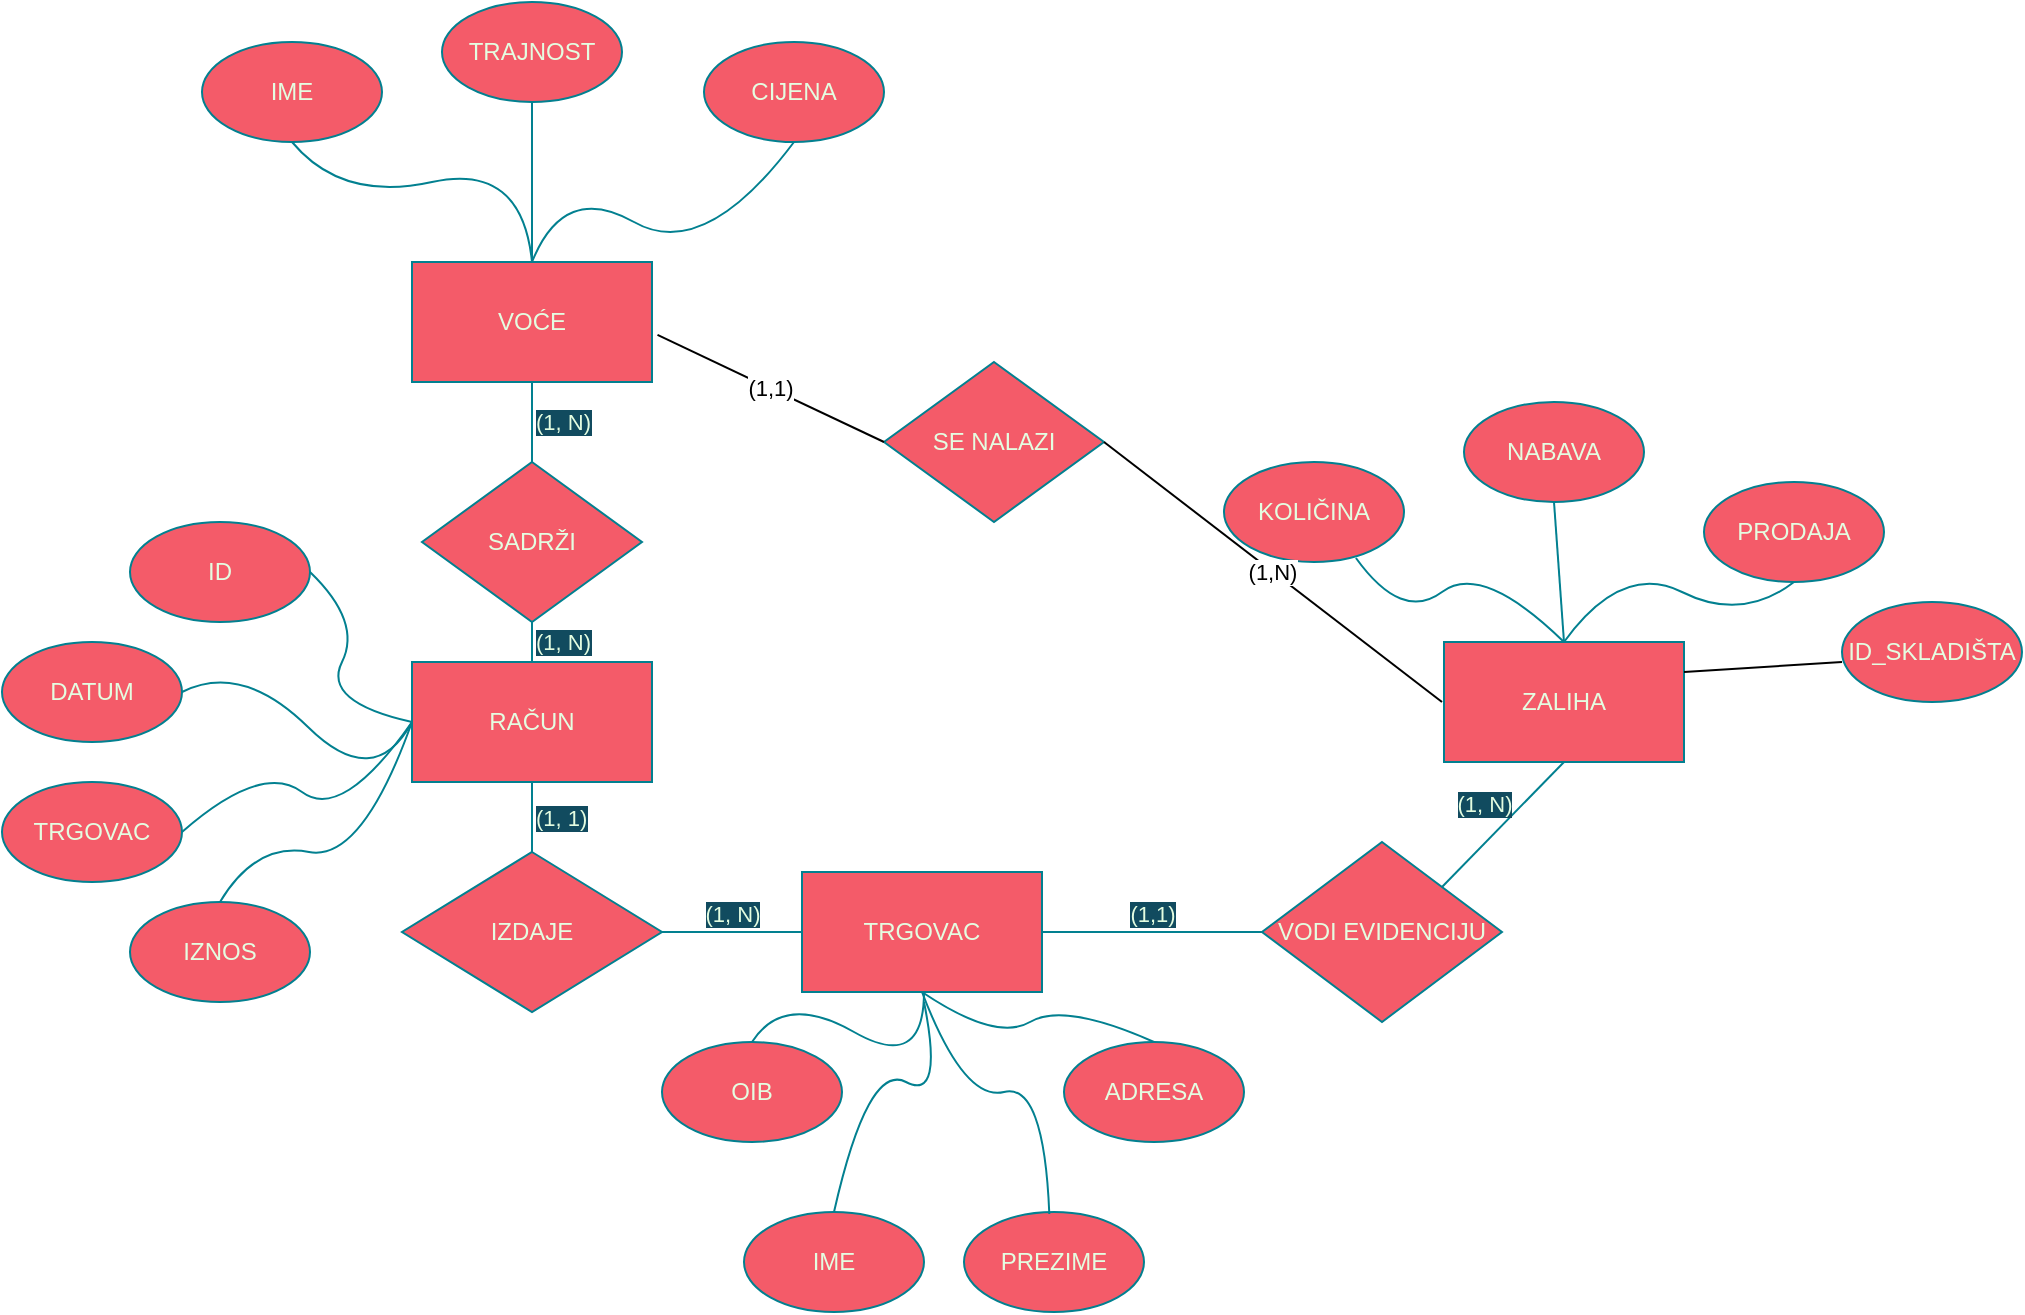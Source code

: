 <mxfile version="21.1.2" type="device">
  <diagram id="xrbu00VdCKgGFpGl-iCJ" name="Page-1">
    <mxGraphModel dx="1595" dy="865" grid="1" gridSize="10" guides="1" tooltips="1" connect="1" arrows="1" fold="1" page="1" pageScale="1" pageWidth="827" pageHeight="1169" background="#FFFFFF" math="0" shadow="0">
      <root>
        <mxCell id="0" />
        <mxCell id="1" parent="0" />
        <mxCell id="8QospfuLpicqjbqwQ5PG-2" value="VODI EVIDENCIJU" style="rhombus;whiteSpace=wrap;html=1;fillColor=#F45B69;strokeColor=#028090;fontColor=#E4FDE1;" parent="1" vertex="1">
          <mxGeometry x="890" y="610" width="120" height="90" as="geometry" />
        </mxCell>
        <mxCell id="8QospfuLpicqjbqwQ5PG-3" value="(1,1)" style="endArrow=none;html=1;entryX=0;entryY=0.5;entryDx=0;entryDy=0;labelPosition=center;verticalLabelPosition=top;align=center;verticalAlign=bottom;labelBackgroundColor=#114B5F;strokeColor=#028090;fontColor=#E4FDE1;" parent="1" target="8QospfuLpicqjbqwQ5PG-2" edge="1">
          <mxGeometry width="50" height="50" relative="1" as="geometry">
            <mxPoint x="780" y="655" as="sourcePoint" />
            <mxPoint x="840" y="640" as="targetPoint" />
          </mxGeometry>
        </mxCell>
        <mxCell id="8QospfuLpicqjbqwQ5PG-4" value="&lt;div&gt;TRGOVAC&lt;/div&gt;" style="rounded=0;whiteSpace=wrap;html=1;fillColor=#F45B69;strokeColor=#028090;fontColor=#E4FDE1;" parent="1" vertex="1">
          <mxGeometry x="660" y="625" width="120" height="60" as="geometry" />
        </mxCell>
        <mxCell id="8QospfuLpicqjbqwQ5PG-5" value="IZDAJE" style="rhombus;whiteSpace=wrap;html=1;fillColor=#F45B69;strokeColor=#028090;fontColor=#E4FDE1;" parent="1" vertex="1">
          <mxGeometry x="460" y="615" width="130" height="80" as="geometry" />
        </mxCell>
        <mxCell id="8QospfuLpicqjbqwQ5PG-6" value="(1, N)" style="endArrow=none;html=1;entryX=0;entryY=0.5;entryDx=0;entryDy=0;exitX=1;exitY=0.5;exitDx=0;exitDy=0;labelPosition=center;verticalLabelPosition=top;align=center;verticalAlign=bottom;labelBackgroundColor=#114B5F;strokeColor=#028090;fontColor=#E4FDE1;" parent="1" source="8QospfuLpicqjbqwQ5PG-5" target="8QospfuLpicqjbqwQ5PG-4" edge="1">
          <mxGeometry width="50" height="50" relative="1" as="geometry">
            <mxPoint x="590" y="700" as="sourcePoint" />
            <mxPoint x="640" y="650" as="targetPoint" />
          </mxGeometry>
        </mxCell>
        <mxCell id="8QospfuLpicqjbqwQ5PG-7" value="RAČUN" style="rounded=0;whiteSpace=wrap;html=1;fillColor=#F45B69;strokeColor=#028090;fontColor=#E4FDE1;" parent="1" vertex="1">
          <mxGeometry x="465" y="520" width="120" height="60" as="geometry" />
        </mxCell>
        <mxCell id="8QospfuLpicqjbqwQ5PG-8" value="(1, 1)" style="endArrow=none;html=1;entryX=0.5;entryY=1;entryDx=0;entryDy=0;exitX=0.5;exitY=0;exitDx=0;exitDy=0;labelPosition=right;verticalLabelPosition=middle;align=left;verticalAlign=middle;labelBackgroundColor=#114B5F;strokeColor=#028090;fontColor=#E4FDE1;" parent="1" source="8QospfuLpicqjbqwQ5PG-5" target="8QospfuLpicqjbqwQ5PG-7" edge="1">
          <mxGeometry width="50" height="50" relative="1" as="geometry">
            <mxPoint x="525" y="630" as="sourcePoint" />
            <mxPoint x="570" y="600" as="targetPoint" />
          </mxGeometry>
        </mxCell>
        <mxCell id="8QospfuLpicqjbqwQ5PG-9" value="SADRŽI" style="rhombus;whiteSpace=wrap;html=1;fillColor=#F45B69;strokeColor=#028090;fontColor=#E4FDE1;" parent="1" vertex="1">
          <mxGeometry x="470" y="420" width="110" height="80" as="geometry" />
        </mxCell>
        <mxCell id="8QospfuLpicqjbqwQ5PG-10" value="(1, N)" style="endArrow=none;html=1;entryX=0.5;entryY=1;entryDx=0;entryDy=0;exitX=0.5;exitY=0;exitDx=0;exitDy=0;labelPosition=right;verticalLabelPosition=middle;align=left;verticalAlign=middle;labelBackgroundColor=#114B5F;strokeColor=#028090;fontColor=#E4FDE1;" parent="1" source="8QospfuLpicqjbqwQ5PG-7" target="8QospfuLpicqjbqwQ5PG-9" edge="1">
          <mxGeometry width="50" height="50" relative="1" as="geometry">
            <mxPoint x="520" y="550" as="sourcePoint" />
            <mxPoint x="570" y="500" as="targetPoint" />
          </mxGeometry>
        </mxCell>
        <mxCell id="8QospfuLpicqjbqwQ5PG-11" value="VOĆE" style="rounded=0;whiteSpace=wrap;html=1;fillColor=#F45B69;strokeColor=#028090;fontColor=#E4FDE1;" parent="1" vertex="1">
          <mxGeometry x="465" y="320" width="120" height="60" as="geometry" />
        </mxCell>
        <mxCell id="8QospfuLpicqjbqwQ5PG-12" value="(1, N)" style="endArrow=none;html=1;exitX=0.5;exitY=0;exitDx=0;exitDy=0;entryX=0.5;entryY=1;entryDx=0;entryDy=0;labelPosition=right;verticalLabelPosition=middle;align=left;verticalAlign=middle;labelBackgroundColor=#114B5F;strokeColor=#028090;fontColor=#E4FDE1;" parent="1" source="8QospfuLpicqjbqwQ5PG-9" target="8QospfuLpicqjbqwQ5PG-11" edge="1">
          <mxGeometry width="50" height="50" relative="1" as="geometry">
            <mxPoint x="510" y="450" as="sourcePoint" />
            <mxPoint x="531" y="390" as="targetPoint" />
          </mxGeometry>
        </mxCell>
        <mxCell id="8QospfuLpicqjbqwQ5PG-13" value="ZALIHA" style="rounded=0;whiteSpace=wrap;html=1;fillColor=#F45B69;strokeColor=#028090;fontColor=#E4FDE1;" parent="1" vertex="1">
          <mxGeometry x="981" y="510" width="120" height="60" as="geometry" />
        </mxCell>
        <mxCell id="8QospfuLpicqjbqwQ5PG-15" value="(1, N)" style="endArrow=none;html=1;entryX=0.5;entryY=1;entryDx=0;entryDy=0;exitX=1;exitY=0;exitDx=0;exitDy=0;labelPosition=center;verticalLabelPosition=top;align=center;verticalAlign=bottom;labelBackgroundColor=#114B5F;strokeColor=#028090;fontColor=#E4FDE1;" parent="1" source="8QospfuLpicqjbqwQ5PG-2" target="8QospfuLpicqjbqwQ5PG-13" edge="1">
          <mxGeometry x="-0.132" y="8" width="50" height="50" relative="1" as="geometry">
            <mxPoint x="1001" y="650" as="sourcePoint" />
            <mxPoint x="1051" y="600" as="targetPoint" />
            <mxPoint as="offset" />
          </mxGeometry>
        </mxCell>
        <mxCell id="8QospfuLpicqjbqwQ5PG-19" value="OIB" style="ellipse;whiteSpace=wrap;html=1;fillColor=#F45B69;strokeColor=#028090;fontColor=#E4FDE1;" parent="1" vertex="1">
          <mxGeometry x="590" y="710" width="90" height="50" as="geometry" />
        </mxCell>
        <mxCell id="8QospfuLpicqjbqwQ5PG-20" value="ADRESA" style="ellipse;whiteSpace=wrap;html=1;fillColor=#F45B69;strokeColor=#028090;fontColor=#E4FDE1;" parent="1" vertex="1">
          <mxGeometry x="791" y="710" width="90" height="50" as="geometry" />
        </mxCell>
        <mxCell id="8QospfuLpicqjbqwQ5PG-21" value="IME" style="ellipse;whiteSpace=wrap;html=1;fillColor=#F45B69;strokeColor=#028090;fontColor=#E4FDE1;" parent="1" vertex="1">
          <mxGeometry x="631" y="795" width="90" height="50" as="geometry" />
        </mxCell>
        <mxCell id="8QospfuLpicqjbqwQ5PG-22" value="PREZIME" style="ellipse;whiteSpace=wrap;html=1;fillColor=#F45B69;strokeColor=#028090;fontColor=#E4FDE1;" parent="1" vertex="1">
          <mxGeometry x="741" y="795" width="90" height="50" as="geometry" />
        </mxCell>
        <mxCell id="8QospfuLpicqjbqwQ5PG-25" value="" style="endArrow=none;html=1;curved=1;exitX=0.5;exitY=0;exitDx=0;exitDy=0;labelBackgroundColor=#114B5F;strokeColor=#028090;fontColor=#E4FDE1;" parent="1" source="8QospfuLpicqjbqwQ5PG-19" edge="1">
          <mxGeometry width="50" height="50" relative="1" as="geometry">
            <mxPoint x="651" y="725" as="sourcePoint" />
            <mxPoint x="721" y="685" as="targetPoint" />
            <Array as="points">
              <mxPoint x="651" y="685" />
              <mxPoint x="721" y="725" />
            </Array>
          </mxGeometry>
        </mxCell>
        <mxCell id="8QospfuLpicqjbqwQ5PG-26" value="" style="endArrow=none;html=1;curved=1;exitX=0.5;exitY=0;exitDx=0;exitDy=0;labelBackgroundColor=#114B5F;strokeColor=#028090;fontColor=#E4FDE1;" parent="1" source="8QospfuLpicqjbqwQ5PG-21" edge="1">
          <mxGeometry width="50" height="50" relative="1" as="geometry">
            <mxPoint x="677" y="745" as="sourcePoint" />
            <mxPoint x="721" y="690" as="targetPoint" />
            <Array as="points">
              <mxPoint x="693" y="720" />
              <mxPoint x="731" y="740" />
            </Array>
          </mxGeometry>
        </mxCell>
        <mxCell id="8QospfuLpicqjbqwQ5PG-35" value="" style="endArrow=none;html=1;curved=1;exitX=0.5;exitY=1;exitDx=0;exitDy=0;entryX=0.5;entryY=0;entryDx=0;entryDy=0;labelBackgroundColor=#114B5F;strokeColor=#028090;fontColor=#E4FDE1;" parent="1" source="8QospfuLpicqjbqwQ5PG-4" target="8QospfuLpicqjbqwQ5PG-20" edge="1">
          <mxGeometry width="50" height="50" relative="1" as="geometry">
            <mxPoint x="741" y="720" as="sourcePoint" />
            <mxPoint x="827" y="695" as="targetPoint" />
            <Array as="points">
              <mxPoint x="757" y="710" />
              <mxPoint x="791" y="690" />
            </Array>
          </mxGeometry>
        </mxCell>
        <mxCell id="8QospfuLpicqjbqwQ5PG-36" value="" style="endArrow=none;html=1;curved=1;exitX=0.5;exitY=1;exitDx=0;exitDy=0;entryX=0.474;entryY=0.02;entryDx=0;entryDy=0;entryPerimeter=0;labelBackgroundColor=#114B5F;strokeColor=#028090;fontColor=#E4FDE1;" parent="1" source="8QospfuLpicqjbqwQ5PG-4" target="8QospfuLpicqjbqwQ5PG-22" edge="1">
          <mxGeometry width="50" height="50" relative="1" as="geometry">
            <mxPoint x="728" y="700" as="sourcePoint" />
            <mxPoint x="844" y="725" as="targetPoint" />
            <Array as="points">
              <mxPoint x="741" y="740" />
              <mxPoint x="781" y="730" />
            </Array>
          </mxGeometry>
        </mxCell>
        <mxCell id="8QospfuLpicqjbqwQ5PG-39" value="IME" style="ellipse;whiteSpace=wrap;html=1;fillColor=#F45B69;strokeColor=#028090;fontColor=#E4FDE1;" parent="1" vertex="1">
          <mxGeometry x="360" y="210" width="90" height="50" as="geometry" />
        </mxCell>
        <mxCell id="8QospfuLpicqjbqwQ5PG-40" value="TRAJNOST" style="ellipse;whiteSpace=wrap;html=1;fillColor=#F45B69;strokeColor=#028090;fontColor=#E4FDE1;" parent="1" vertex="1">
          <mxGeometry x="480" y="190" width="90" height="50" as="geometry" />
        </mxCell>
        <mxCell id="8QospfuLpicqjbqwQ5PG-41" value="CIJENA" style="ellipse;whiteSpace=wrap;html=1;fillColor=#F45B69;strokeColor=#028090;fontColor=#E4FDE1;" parent="1" vertex="1">
          <mxGeometry x="611" y="210" width="90" height="50" as="geometry" />
        </mxCell>
        <mxCell id="8QospfuLpicqjbqwQ5PG-43" value="NABAVA" style="ellipse;whiteSpace=wrap;html=1;fillColor=#F45B69;strokeColor=#028090;fontColor=#E4FDE1;" parent="1" vertex="1">
          <mxGeometry x="991" y="390" width="90" height="50" as="geometry" />
        </mxCell>
        <mxCell id="8QospfuLpicqjbqwQ5PG-44" value="KOLIČINA" style="ellipse;whiteSpace=wrap;html=1;fillColor=#F45B69;strokeColor=#028090;fontColor=#E4FDE1;" parent="1" vertex="1">
          <mxGeometry x="871" y="420" width="90" height="50" as="geometry" />
        </mxCell>
        <mxCell id="8QospfuLpicqjbqwQ5PG-45" value="PRODAJA" style="ellipse;whiteSpace=wrap;html=1;fillColor=#F45B69;strokeColor=#028090;fontColor=#E4FDE1;" parent="1" vertex="1">
          <mxGeometry x="1111" y="430" width="90" height="50" as="geometry" />
        </mxCell>
        <mxCell id="8QospfuLpicqjbqwQ5PG-49" value="ID" style="ellipse;whiteSpace=wrap;html=1;fillColor=#F45B69;strokeColor=#028090;fontColor=#E4FDE1;" parent="1" vertex="1">
          <mxGeometry x="324" y="450" width="90" height="50" as="geometry" />
        </mxCell>
        <mxCell id="8QospfuLpicqjbqwQ5PG-50" value="DATUM" style="ellipse;whiteSpace=wrap;html=1;fillColor=#F45B69;strokeColor=#028090;fontColor=#E4FDE1;" parent="1" vertex="1">
          <mxGeometry x="260" y="510" width="90" height="50" as="geometry" />
        </mxCell>
        <mxCell id="8QospfuLpicqjbqwQ5PG-51" value="TRGOVAC" style="ellipse;whiteSpace=wrap;html=1;fillColor=#F45B69;strokeColor=#028090;fontColor=#E4FDE1;" parent="1" vertex="1">
          <mxGeometry x="260" y="580" width="90" height="50" as="geometry" />
        </mxCell>
        <mxCell id="8QospfuLpicqjbqwQ5PG-53" value="IZNOS" style="ellipse;whiteSpace=wrap;html=1;fillColor=#F45B69;strokeColor=#028090;fontColor=#E4FDE1;" parent="1" vertex="1">
          <mxGeometry x="324" y="640" width="90" height="50" as="geometry" />
        </mxCell>
        <mxCell id="8QospfuLpicqjbqwQ5PG-54" value="" style="endArrow=none;html=1;curved=1;exitX=0.5;exitY=0;exitDx=0;exitDy=0;entryX=0.5;entryY=1;entryDx=0;entryDy=0;labelBackgroundColor=#114B5F;strokeColor=#028090;fontColor=#E4FDE1;" parent="1" source="8QospfuLpicqjbqwQ5PG-11" target="8QospfuLpicqjbqwQ5PG-41" edge="1">
          <mxGeometry width="50" height="50" relative="1" as="geometry">
            <mxPoint x="525" y="305" as="sourcePoint" />
            <mxPoint x="611" y="280" as="targetPoint" />
            <Array as="points">
              <mxPoint x="541" y="280" />
              <mxPoint x="611" y="320" />
            </Array>
          </mxGeometry>
        </mxCell>
        <mxCell id="8QospfuLpicqjbqwQ5PG-55" value="" style="endArrow=none;html=1;curved=1;exitX=0.5;exitY=1;exitDx=0;exitDy=0;entryX=0.5;entryY=0;entryDx=0;entryDy=0;labelBackgroundColor=#114B5F;strokeColor=#028090;fontColor=#E4FDE1;" parent="1" source="8QospfuLpicqjbqwQ5PG-39" target="8QospfuLpicqjbqwQ5PG-11" edge="1">
          <mxGeometry width="50" height="50" relative="1" as="geometry">
            <mxPoint x="350" y="250" as="sourcePoint" />
            <mxPoint x="413.66" y="361" as="targetPoint" />
            <Array as="points">
              <mxPoint x="430" y="290" />
              <mxPoint x="520" y="270" />
            </Array>
          </mxGeometry>
        </mxCell>
        <mxCell id="8QospfuLpicqjbqwQ5PG-56" value="" style="endArrow=none;html=1;entryX=0.5;entryY=1;entryDx=0;entryDy=0;exitX=0.5;exitY=0;exitDx=0;exitDy=0;labelBackgroundColor=#114B5F;strokeColor=#028090;fontColor=#E4FDE1;" parent="1" source="8QospfuLpicqjbqwQ5PG-11" target="8QospfuLpicqjbqwQ5PG-40" edge="1">
          <mxGeometry width="50" height="50" relative="1" as="geometry">
            <mxPoint x="520" y="310" as="sourcePoint" />
            <mxPoint x="570" y="260" as="targetPoint" />
          </mxGeometry>
        </mxCell>
        <mxCell id="8QospfuLpicqjbqwQ5PG-57" value="" style="endArrow=none;html=1;curved=1;exitX=1;exitY=0.5;exitDx=0;exitDy=0;entryX=0;entryY=0.5;entryDx=0;entryDy=0;labelBackgroundColor=#114B5F;strokeColor=#028090;fontColor=#E4FDE1;" parent="1" source="8QospfuLpicqjbqwQ5PG-49" target="8QospfuLpicqjbqwQ5PG-7" edge="1">
          <mxGeometry width="50" height="50" relative="1" as="geometry">
            <mxPoint x="360" y="565" as="sourcePoint" />
            <mxPoint x="446" y="540" as="targetPoint" />
            <Array as="points">
              <mxPoint x="440" y="500" />
              <mxPoint x="420" y="540" />
            </Array>
          </mxGeometry>
        </mxCell>
        <mxCell id="8QospfuLpicqjbqwQ5PG-58" value="" style="endArrow=none;html=1;curved=1;exitX=1;exitY=0.5;exitDx=0;exitDy=0;entryX=0;entryY=0.5;entryDx=0;entryDy=0;labelBackgroundColor=#114B5F;strokeColor=#028090;fontColor=#E4FDE1;" parent="1" source="8QospfuLpicqjbqwQ5PG-50" target="8QospfuLpicqjbqwQ5PG-7" edge="1">
          <mxGeometry width="50" height="50" relative="1" as="geometry">
            <mxPoint x="360" y="570" as="sourcePoint" />
            <mxPoint x="446" y="545" as="targetPoint" />
            <Array as="points">
              <mxPoint x="380" y="520" />
              <mxPoint x="446" y="585" />
            </Array>
          </mxGeometry>
        </mxCell>
        <mxCell id="8QospfuLpicqjbqwQ5PG-59" value="" style="endArrow=none;html=1;curved=1;exitX=1;exitY=0.5;exitDx=0;exitDy=0;entryX=0;entryY=0.5;entryDx=0;entryDy=0;labelBackgroundColor=#114B5F;strokeColor=#028090;fontColor=#E4FDE1;" parent="1" source="8QospfuLpicqjbqwQ5PG-51" target="8QospfuLpicqjbqwQ5PG-7" edge="1">
          <mxGeometry width="50" height="50" relative="1" as="geometry">
            <mxPoint x="374" y="595" as="sourcePoint" />
            <mxPoint x="460" y="570" as="targetPoint" />
            <Array as="points">
              <mxPoint x="390" y="570" />
              <mxPoint x="430" y="600" />
            </Array>
          </mxGeometry>
        </mxCell>
        <mxCell id="8QospfuLpicqjbqwQ5PG-60" value="" style="endArrow=none;html=1;curved=1;exitX=0.5;exitY=0;exitDx=0;exitDy=0;entryX=0;entryY=0.5;entryDx=0;entryDy=0;labelBackgroundColor=#114B5F;strokeColor=#028090;fontColor=#E4FDE1;" parent="1" source="8QospfuLpicqjbqwQ5PG-53" target="8QospfuLpicqjbqwQ5PG-7" edge="1">
          <mxGeometry width="50" height="50" relative="1" as="geometry">
            <mxPoint x="371" y="635" as="sourcePoint" />
            <mxPoint x="470" y="550" as="targetPoint" />
            <Array as="points">
              <mxPoint x="387" y="610" />
              <mxPoint x="440" y="620" />
            </Array>
          </mxGeometry>
        </mxCell>
        <mxCell id="8QospfuLpicqjbqwQ5PG-61" value="" style="endArrow=none;html=1;curved=1;exitX=0.5;exitY=0;exitDx=0;exitDy=0;entryX=0.5;entryY=1;entryDx=0;entryDy=0;labelBackgroundColor=#114B5F;strokeColor=#028090;fontColor=#E4FDE1;" parent="1" source="8QospfuLpicqjbqwQ5PG-13" target="8QospfuLpicqjbqwQ5PG-45" edge="1">
          <mxGeometry width="50" height="50" relative="1" as="geometry">
            <mxPoint x="1010" y="485" as="sourcePoint" />
            <mxPoint x="1096" y="460" as="targetPoint" />
            <Array as="points">
              <mxPoint x="1070" y="470" />
              <mxPoint x="1130" y="500" />
            </Array>
          </mxGeometry>
        </mxCell>
        <mxCell id="8QospfuLpicqjbqwQ5PG-62" value="" style="endArrow=none;html=1;curved=1;exitX=0.733;exitY=0.96;exitDx=0;exitDy=0;entryX=0.5;entryY=0;entryDx=0;entryDy=0;exitPerimeter=0;labelBackgroundColor=#114B5F;strokeColor=#028090;fontColor=#E4FDE1;" parent="1" source="8QospfuLpicqjbqwQ5PG-44" target="8QospfuLpicqjbqwQ5PG-13" edge="1">
          <mxGeometry width="50" height="50" relative="1" as="geometry">
            <mxPoint x="850" y="485" as="sourcePoint" />
            <mxPoint x="966" y="510" as="targetPoint" />
            <Array as="points">
              <mxPoint x="960" y="500" />
              <mxPoint x="1000" y="470" />
            </Array>
          </mxGeometry>
        </mxCell>
        <mxCell id="8QospfuLpicqjbqwQ5PG-63" value="" style="endArrow=none;html=1;entryX=0.5;entryY=1;entryDx=0;entryDy=0;exitX=0.5;exitY=0;exitDx=0;exitDy=0;labelBackgroundColor=#114B5F;strokeColor=#028090;fontColor=#E4FDE1;" parent="1" source="8QospfuLpicqjbqwQ5PG-13" target="8QospfuLpicqjbqwQ5PG-43" edge="1">
          <mxGeometry width="50" height="50" relative="1" as="geometry">
            <mxPoint x="1016" y="490" as="sourcePoint" />
            <mxPoint x="1066" y="440" as="targetPoint" />
          </mxGeometry>
        </mxCell>
        <mxCell id="1odkTt5szGvHpVbwPjz_-2" value="SE NALAZI" style="rhombus;whiteSpace=wrap;html=1;fillColor=#F45B69;strokeColor=#028090;fontColor=#E4FDE1;" vertex="1" parent="1">
          <mxGeometry x="701" y="370" width="110" height="80" as="geometry" />
        </mxCell>
        <mxCell id="1odkTt5szGvHpVbwPjz_-3" value="(1,N)" style="endArrow=none;html=1;rounded=0;exitX=1;exitY=0.5;exitDx=0;exitDy=0;" edge="1" parent="1" source="1odkTt5szGvHpVbwPjz_-2">
          <mxGeometry width="50" height="50" relative="1" as="geometry">
            <mxPoint x="585" y="350" as="sourcePoint" />
            <mxPoint x="980" y="540" as="targetPoint" />
          </mxGeometry>
        </mxCell>
        <mxCell id="1odkTt5szGvHpVbwPjz_-4" value="(1,1)" style="endArrow=none;html=1;rounded=0;exitX=1.023;exitY=0.608;exitDx=0;exitDy=0;exitPerimeter=0;entryX=0;entryY=0.5;entryDx=0;entryDy=0;" edge="1" parent="1" source="8QospfuLpicqjbqwQ5PG-11" target="1odkTt5szGvHpVbwPjz_-2">
          <mxGeometry width="50" height="50" relative="1" as="geometry">
            <mxPoint x="730" y="370" as="sourcePoint" />
            <mxPoint x="780" y="320" as="targetPoint" />
          </mxGeometry>
        </mxCell>
        <mxCell id="1odkTt5szGvHpVbwPjz_-5" value="" style="endArrow=none;html=1;rounded=0;exitX=1;exitY=0.25;exitDx=0;exitDy=0;" edge="1" parent="1" source="8QospfuLpicqjbqwQ5PG-13">
          <mxGeometry width="50" height="50" relative="1" as="geometry">
            <mxPoint x="1180" y="570" as="sourcePoint" />
            <mxPoint x="1180" y="520" as="targetPoint" />
          </mxGeometry>
        </mxCell>
        <mxCell id="1odkTt5szGvHpVbwPjz_-6" value="ID_SKLADIŠTA" style="ellipse;whiteSpace=wrap;html=1;fillColor=#F45B69;strokeColor=#028090;fontColor=#E4FDE1;" vertex="1" parent="1">
          <mxGeometry x="1180" y="490" width="90" height="50" as="geometry" />
        </mxCell>
      </root>
    </mxGraphModel>
  </diagram>
</mxfile>
